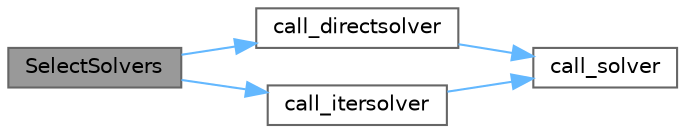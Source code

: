 digraph "SelectSolvers"
{
 // LATEX_PDF_SIZE
  bgcolor="transparent";
  edge [fontname=Helvetica,fontsize=10,labelfontname=Helvetica,labelfontsize=10];
  node [fontname=Helvetica,fontsize=10,shape=box,height=0.2,width=0.4];
  rankdir="LR";
  Node1 [id="Node000001",label="SelectSolvers",height=0.2,width=0.4,color="gray40", fillcolor="grey60", style="filled", fontcolor="black",tooltip=" "];
  Node1 -> Node2 [id="edge5_Node000001_Node000002",color="steelblue1",style="solid",tooltip=" "];
  Node2 [id="Node000002",label="call_directsolver",height=0.2,width=0.4,color="grey40", fillcolor="white", style="filled",URL="$spbenchsolver_8h.html#a0f193f6bf069118387f23484e4467be1",tooltip=" "];
  Node2 -> Node3 [id="edge6_Node000002_Node000003",color="steelblue1",style="solid",tooltip=" "];
  Node3 [id="Node000003",label="call_solver",height=0.2,width=0.4,color="grey40", fillcolor="white", style="filled",URL="$spbenchsolver_8h.html#a3141d855ca7697bc2519e4fbf147dbbd",tooltip=" "];
  Node1 -> Node4 [id="edge7_Node000001_Node000004",color="steelblue1",style="solid",tooltip=" "];
  Node4 [id="Node000004",label="call_itersolver",height=0.2,width=0.4,color="grey40", fillcolor="white", style="filled",URL="$spbenchsolver_8h.html#a0e87d4ecaf83661b46a29a1fe6cda9c7",tooltip=" "];
  Node4 -> Node3 [id="edge8_Node000004_Node000003",color="steelblue1",style="solid",tooltip=" "];
}
